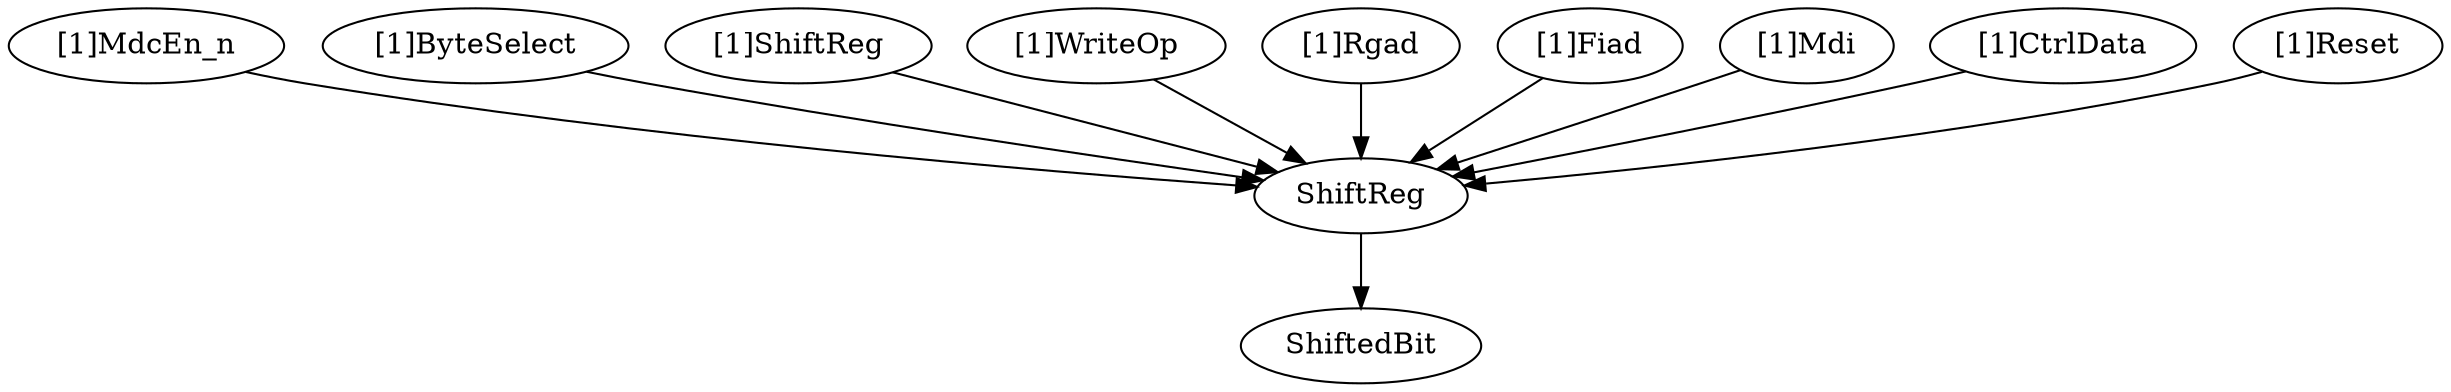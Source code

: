 strict digraph "" {
	"[1]MdcEn_n"	 [complexity=3,
		importance=1.81862196408,
		rank=0.606207321359];
	ShiftReg	 [complexity=2,
		importance=0.294635378575,
		rank=0.147317689288];
	"[1]MdcEn_n" -> ShiftReg;
	"[1]ByteSelect"	 [complexity=4,
		importance=2.99716347838,
		rank=0.749290869594];
	"[1]ByteSelect" -> ShiftReg;
	"[1]ShiftReg"	 [complexity=5,
		importance=0.51629526851,
		rank=0.103259053702];
	"[1]ShiftReg" -> ShiftReg;
	"[1]WriteOp"	 [complexity=6,
		importance=0.345445071201,
		rank=0.0575741785335];
	"[1]WriteOp" -> ShiftReg;
	"[1]Rgad"	 [complexity=5,
		importance=0.345445071201,
		rank=0.0690890142402];
	"[1]Rgad" -> ShiftReg;
	"[1]Fiad"	 [complexity=9,
		importance=0.640080449776,
		rank=0.0711200499751];
	"[1]Fiad" -> ShiftReg;
	"[1]Mdi"	 [complexity=5,
		importance=0.345445071201,
		rank=0.0690890142402];
	"[1]Mdi" -> ShiftReg;
	"[1]CtrlData"	 [complexity=6,
		importance=0.640080449776,
		rank=0.106680074963];
	"[1]CtrlData" -> ShiftReg;
	ShiftedBit	 [complexity=0,
		importance=0.07297548864,
		rank=0.0];
	ShiftReg -> ShiftedBit;
	"[1]Reset"	 [complexity=3,
		importance=2.11325734265,
		rank=0.704419114217];
	"[1]Reset" -> ShiftReg;
}
